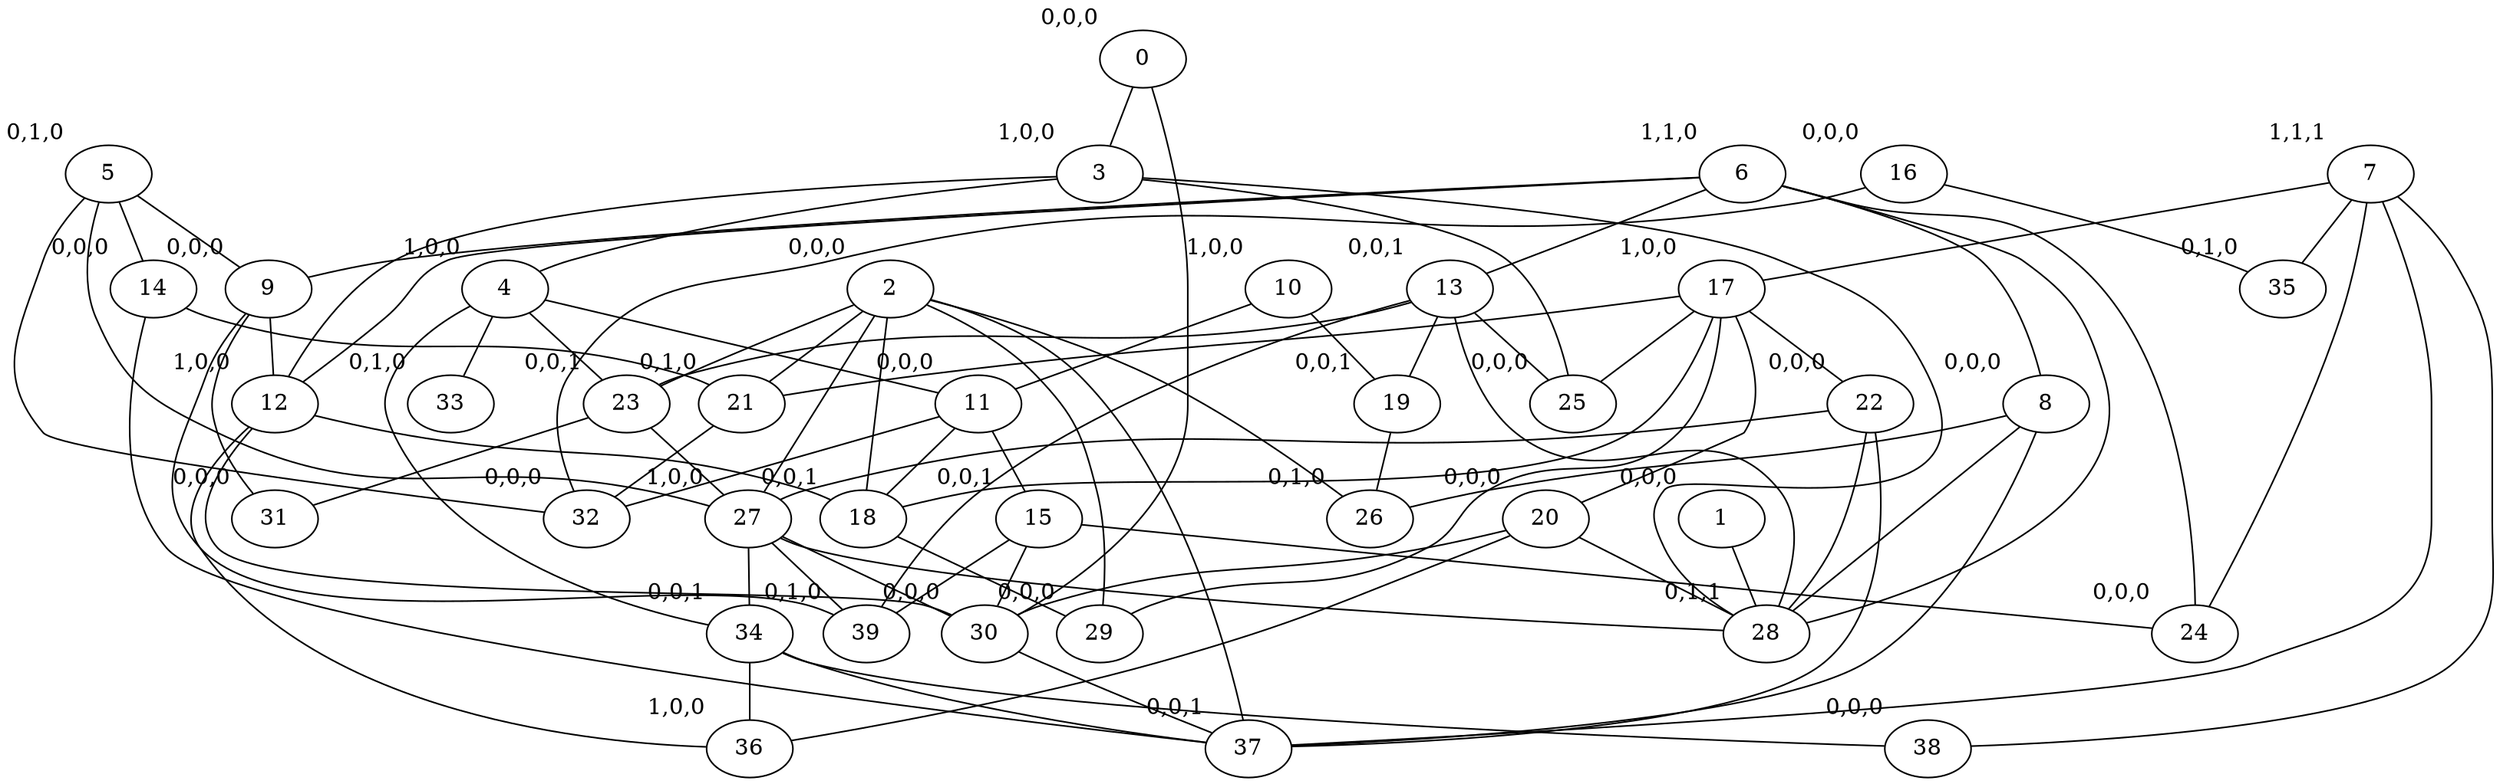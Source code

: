 graph G {
0 [xlabel="0,0,0"];
0 -- 30;
0 -- 3;
3 [xlabel="1,0,0"];
3 -- 28;
3 -- 12;
3 -- 4;
3 -- 25;
1 [xlabel="0,0,0"];
1 -- 28;
22 [xlabel="0,0,0"];
22 -- 27;
22 -- 37;
22 -- 28;
36 [xlabel="1,0,0"];
37 [xlabel="0,0,1"];
30 [xlabel="0,0,0"];
30 -- 37;
34 [xlabel="0,0,1"];
34 -- 37;
34 -- 36;
34 -- 38;
5 [xlabel="0,1,0"];
5 -- 27;
5 -- 32;
5 -- 14;
5 -- 9;
21 [xlabel="0,1,0"];
21 -- 32;
8 [xlabel="0,0,0"];
8 -- 37;
8 -- 28;
8 -- 26;
28 [xlabel="0,1,1"];
14 [xlabel="0,0,0"];
14 -- 37;
14 -- 21;
20 [xlabel="0,0,0"];
20 -- 30;
20 -- 28;
20 -- 36;
27 [xlabel="1,0,0"];
27 -- 28;
27 -- 34;
27 -- 30;
27 -- 39;
12 [xlabel="1,0,0"];
12 -- 18;
12 -- 36;
12 -- 30;
31 [xlabel="0,0,0"];
39 [xlabel="0,1,0"];
13 [xlabel="0,0,1"];
13 -- 19;
13 -- 39;
13 -- 28;
13 -- 23;
13 -- 25;
9 [xlabel="0,0,0"];
9 -- 31;
9 -- 12;
9 -- 39;
10 [xlabel="1,0,0"];
10 -- 19;
10 -- 11;
26 [xlabel="0,1,0"];
6 [xlabel="1,1,0"];
6 -- 12;
6 -- 13;
6 -- 9;
6 -- 8;
6 -- 24;
6 -- 28;
18 [xlabel="0,0,1"];
18 -- 29;
19 [xlabel="0,0,1"];
19 -- 26;
33 [xlabel="0,1,0"];
16 [xlabel="0,0,0"];
16 -- 32;
16 -- 35;
32 [xlabel="0,0,0"];
24 [xlabel="0,0,0"];
17 [xlabel="1,0,0"];
17 -- 25;
17 -- 18;
17 -- 20;
17 -- 29;
17 -- 21;
17 -- 22;
38 [xlabel="0,0,0"];
15 [xlabel="0,0,1"];
15 -- 39;
15 -- 30;
15 -- 24;
35 [xlabel="0,1,0"];
4 [xlabel="1,0,0"];
4 -- 23;
4 -- 11;
4 -- 33;
4 -- 34;
11 [xlabel="0,0,0"];
11 -- 15;
11 -- 32;
11 -- 18;
7 [xlabel="1,1,1"];
7 -- 38;
7 -- 24;
7 -- 17;
7 -- 35;
7 -- 37;
2 [xlabel="0,0,0"];
2 -- 29;
2 -- 23;
2 -- 37;
2 -- 27;
2 -- 18;
2 -- 26;
2 -- 21;
25 [xlabel="0,0,0"];
29 [xlabel="0,0,0"];
23 [xlabel="0,0,1"];
23 -- 31;
23 -- 27;
}